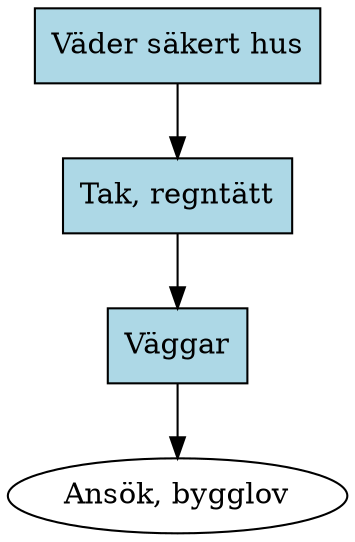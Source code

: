 digraph building_dependencies {
  // Important tasks
  node [shape=box, style=filled, fillcolor = "lightblue"];
  sealed [label="Väder säkert hus"]
  roof [label="Tak, regntätt"]
  walls [label="Väggar"]
  // Tasks
  node [shape=ellipse, style=""]
  apply_building [label="Ansök, bygglov"]
  // Dependencies
  sealed -> roof
  roof -> walls
  walls -> apply_building
}
